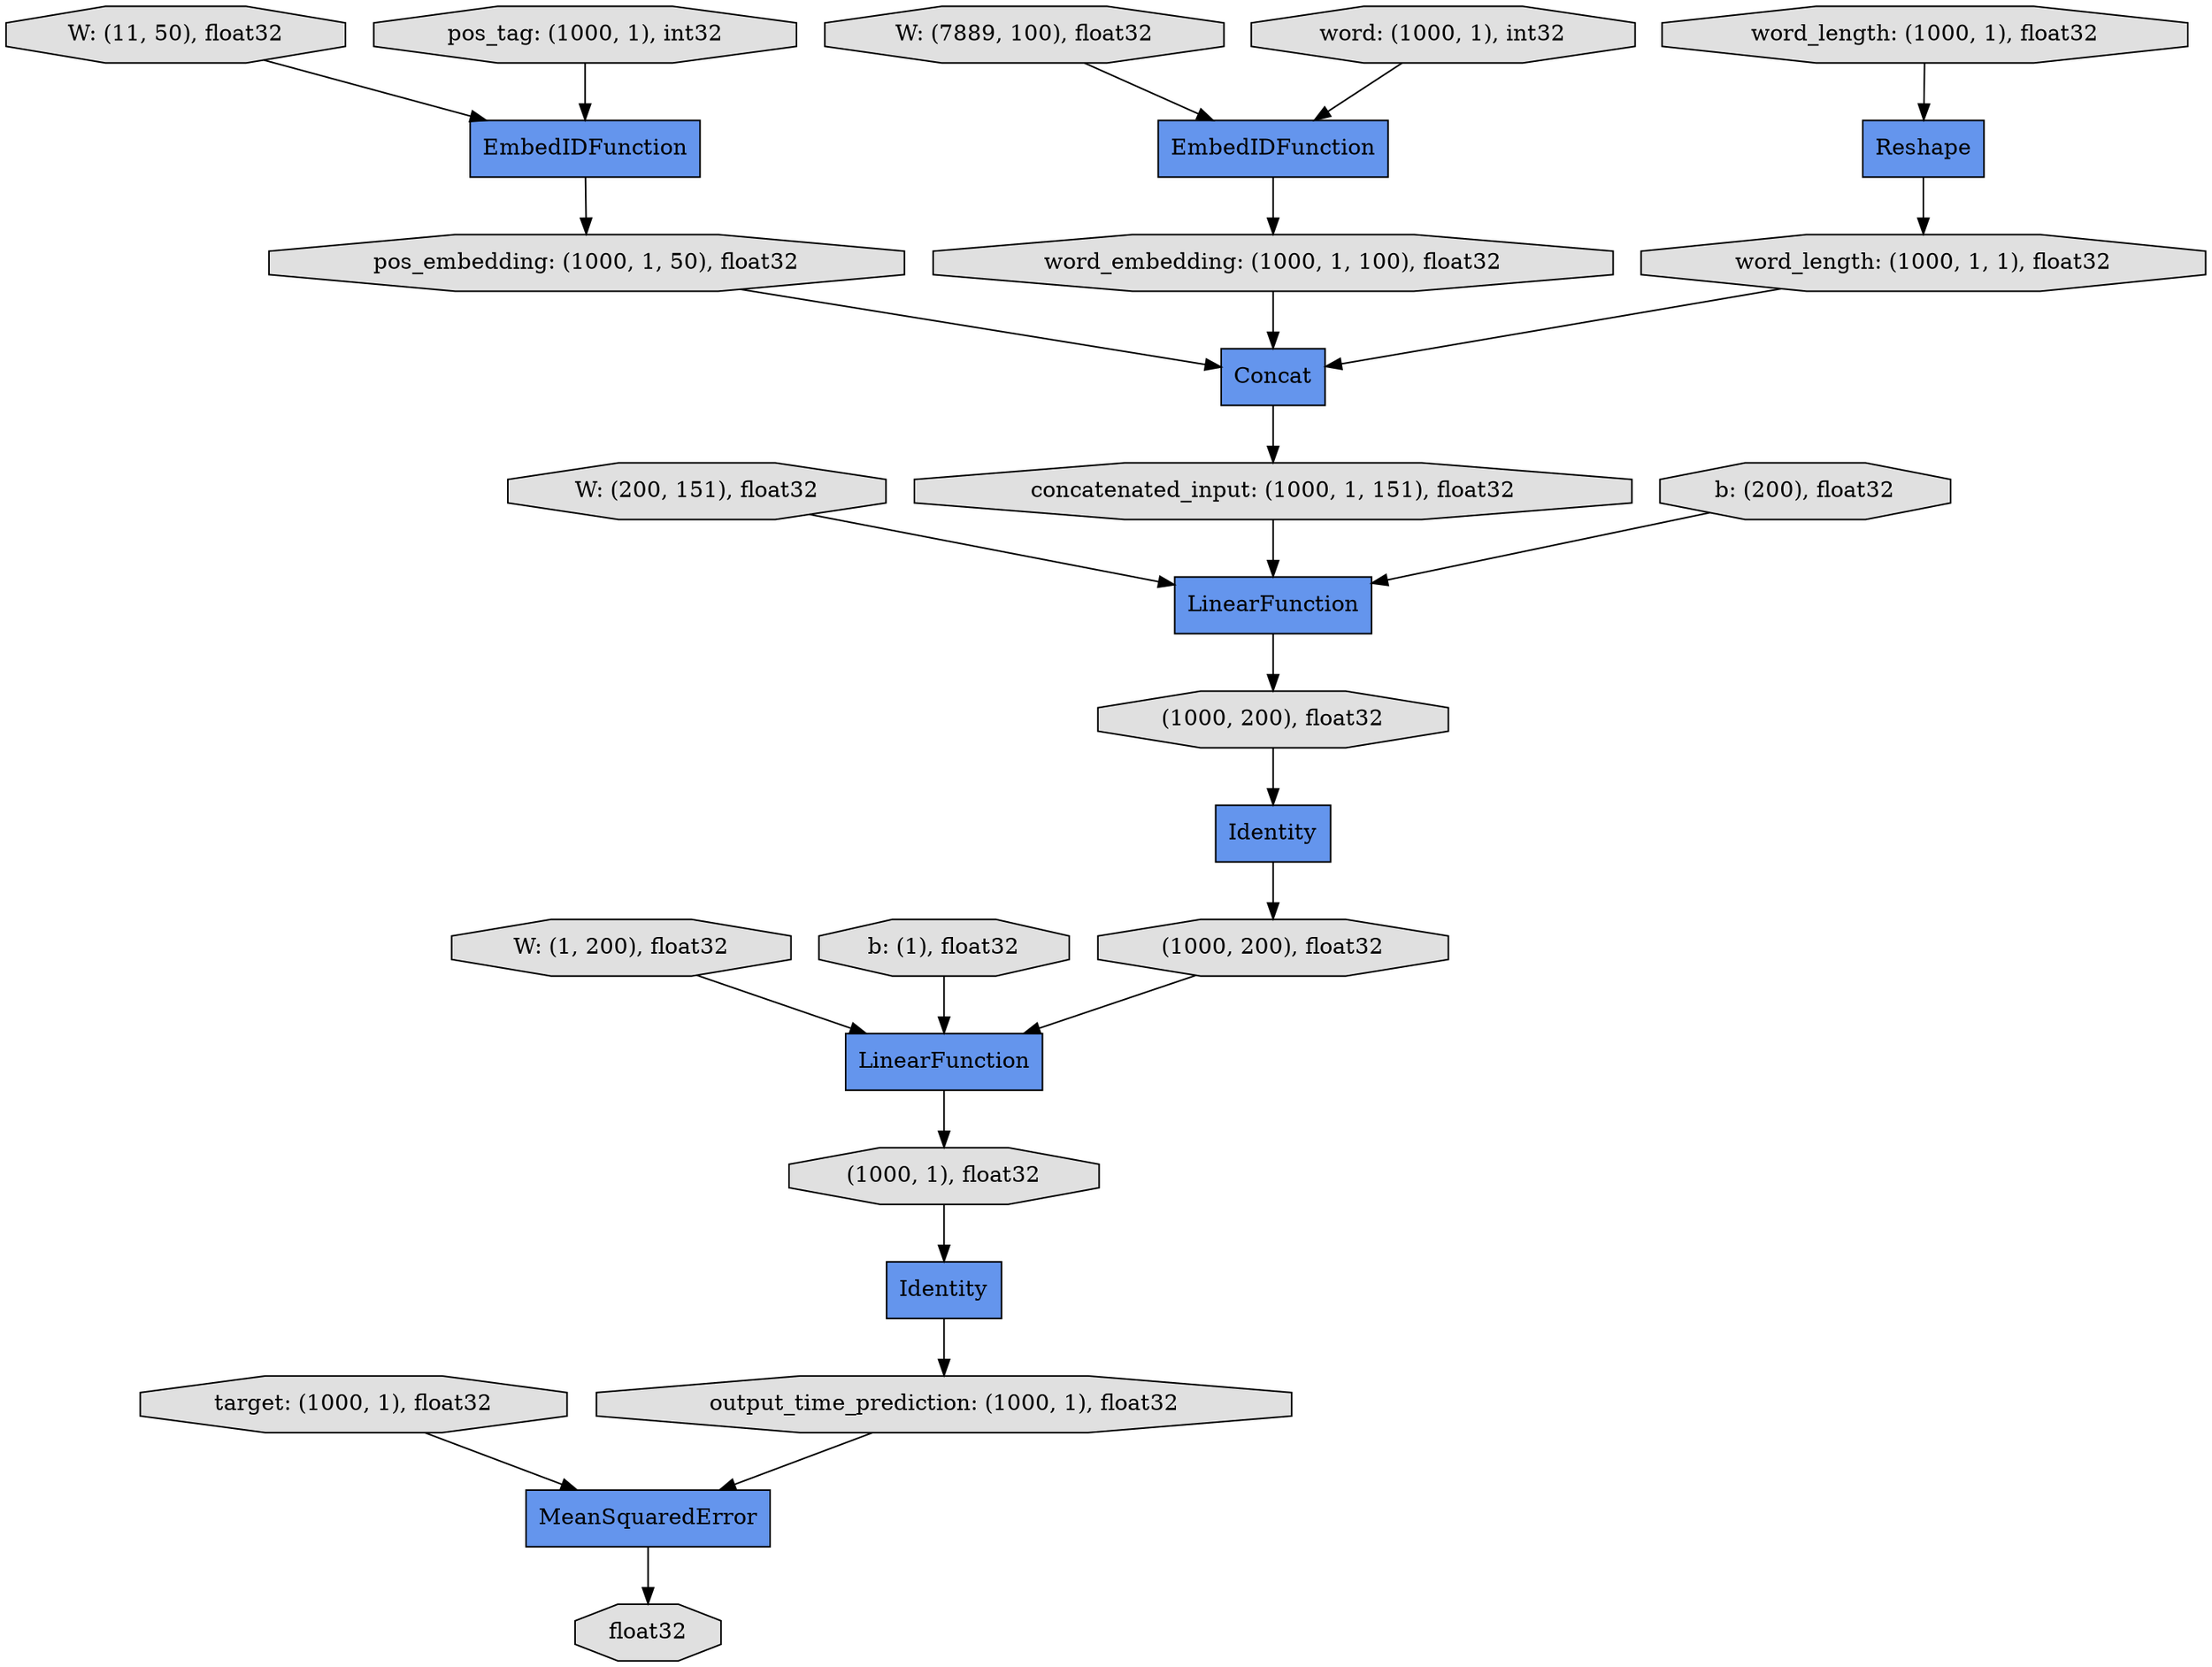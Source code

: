 digraph graphname{rankdir=TB;139902815056000 [shape="octagon",fillcolor="#E0E0E0",label="(1000, 200), float32",style="filled"];139902815056112 [shape="record",fillcolor="#6495ED",label="Identity",style="filled"];139902815059920 [shape="octagon",fillcolor="#E0E0E0",label="W: (200, 151), float32",style="filled"];139902815052072 [shape="octagon",fillcolor="#E0E0E0",label="pos_embedding: (1000, 1, 50), float32",style="filled"];139902815058240 [shape="octagon",fillcolor="#E0E0E0",label="W: (1, 200), float32",style="filled"];139902815052128 [shape="octagon",fillcolor="#E0E0E0",label="W: (7889, 100), float32",style="filled"];139902815052240 [shape="record",fillcolor="#6495ED",label="EmbedIDFunction",style="filled"];139902815054312 [shape="record",fillcolor="#6495ED",label="Identity",style="filled"];139902815056392 [shape="octagon",fillcolor="#E0E0E0",label="(1000, 1), float32",style="filled"];139902815052296 [shape="octagon",fillcolor="#E0E0E0",label="word: (1000, 1), int32",style="filled"];139902815058520 [shape="octagon",fillcolor="#E0E0E0",label="b: (1), float32",style="filled"];139902815052408 [shape="octagon",fillcolor="#E0E0E0",label="word_embedding: (1000, 1, 100), float32",style="filled"];139902815054480 [shape="record",fillcolor="#6495ED",label="Concat",style="filled"];139902815052576 [shape="record",fillcolor="#6495ED",label="Reshape",style="filled"];139902815052632 [shape="octagon",fillcolor="#E0E0E0",label="target: (1000, 1), float32",style="filled"];139902815058968 [shape="octagon",fillcolor="#E0E0E0",label="W: (11, 50), float32",style="filled"];139902815059024 [shape="octagon",fillcolor="#E0E0E0",label="concatenated_input: (1000, 1, 151), float32",style="filled"];139902815052968 [shape="record",fillcolor="#6495ED",label="LinearFunction",style="filled"];139902815055152 [shape="record",fillcolor="#6495ED",label="LinearFunction",style="filled"];139902815057232 [shape="octagon",fillcolor="#E0E0E0",label="float32",style="filled"];139902815057288 [shape="octagon",fillcolor="#E0E0E0",label="b: (200), float32",style="filled"];139902815053248 [shape="octagon",fillcolor="#E0E0E0",label="word_length: (1000, 1), float32",style="filled"];139902815053360 [shape="octagon",fillcolor="#E0E0E0",label="pos_tag: (1000, 1), int32",style="filled"];139902815053472 [shape="octagon",fillcolor="#E0E0E0",label="(1000, 200), float32",style="filled"];139902815053528 [shape="record",fillcolor="#6495ED",label="MeanSquaredError",style="filled"];139902815053584 [shape="octagon",fillcolor="#E0E0E0",label="word_length: (1000, 1, 1), float32",style="filled"];139902815059752 [shape="octagon",fillcolor="#E0E0E0",label="output_time_prediction: (1000, 1), float32",style="filled"];139902815055824 [shape="record",fillcolor="#6495ED",label="EmbedIDFunction",style="filled"];139902815059752 -> 139902815053528;139902815053472 -> 139902815054312;139902815055824 -> 139902815052072;139902815052968 -> 139902815053472;139902815059920 -> 139902815052968;139902815054312 -> 139902815056000;139902815058240 -> 139902815055152;139902815052072 -> 139902815054480;139902815052408 -> 139902815054480;139902815053248 -> 139902815052576;139902815052240 -> 139902815052408;139902815053360 -> 139902815055824;139902815053528 -> 139902815057232;139902815057288 -> 139902815052968;139902815056392 -> 139902815056112;139902815052576 -> 139902815053584;139902815056000 -> 139902815055152;139902815056112 -> 139902815059752;139902815052128 -> 139902815052240;139902815054480 -> 139902815059024;139902815052296 -> 139902815052240;139902815052632 -> 139902815053528;139902815059024 -> 139902815052968;139902815053584 -> 139902815054480;139902815058520 -> 139902815055152;139902815055152 -> 139902815056392;139902815058968 -> 139902815055824;}